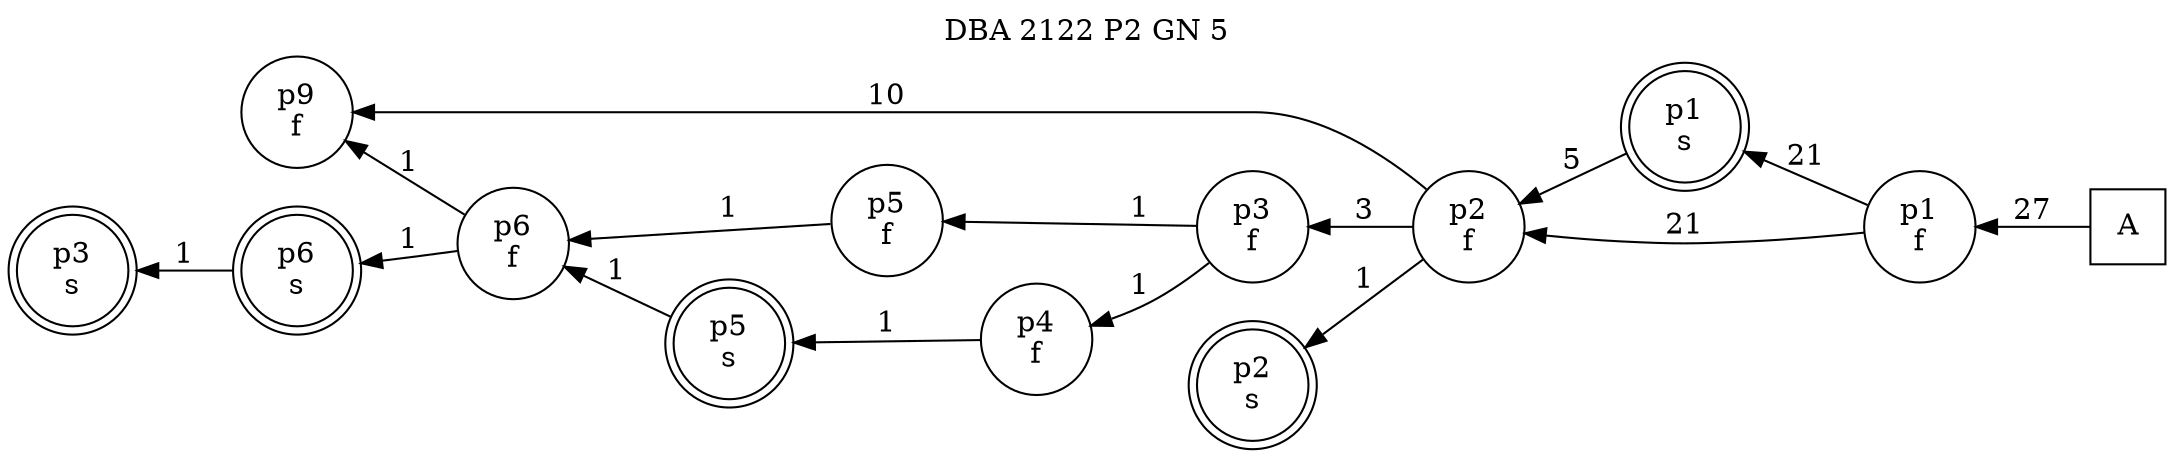 digraph DBA_2122_P2_GN_5_LOW {
labelloc="tl"
label= " DBA 2122 P2 GN 5 "
rankdir="RL";
"A" [shape="square" label="A"]
"p1_f" [shape="circle" label="p1
f"]
"p1_s" [shape="doublecircle" label="p1
s"]
"p2_f" [shape="circle" label="p2
f"]
"p9_f" [shape="circle" label="p9
f"]
"p3_f" [shape="circle" label="p3
f"]
"p5_f" [shape="circle" label="p5
f"]
"p6_f" [shape="circle" label="p6
f"]
"p2_s" [shape="doublecircle" label="p2
s"]
"p4_f" [shape="circle" label="p4
f"]
"p5_s" [shape="doublecircle" label="p5
s"]
"p6_s" [shape="doublecircle" label="p6
s"]
"p3_s" [shape="doublecircle" label="p3
s"]
"A" -> "p1_f" [ label=27]
"p1_f" -> "p1_s" [ label=21]
"p1_f" -> "p2_f" [ label=21]
"p1_s" -> "p2_f" [ label=5]
"p2_f" -> "p9_f" [ label=10]
"p2_f" -> "p3_f" [ label=3]
"p2_f" -> "p2_s" [ label=1]
"p3_f" -> "p5_f" [ label=1]
"p3_f" -> "p4_f" [ label=1]
"p5_f" -> "p6_f" [ label=1]
"p6_f" -> "p9_f" [ label=1]
"p6_f" -> "p6_s" [ label=1]
"p4_f" -> "p5_s" [ label=1]
"p5_s" -> "p6_f" [ label=1]
"p6_s" -> "p3_s" [ label=1]
}
